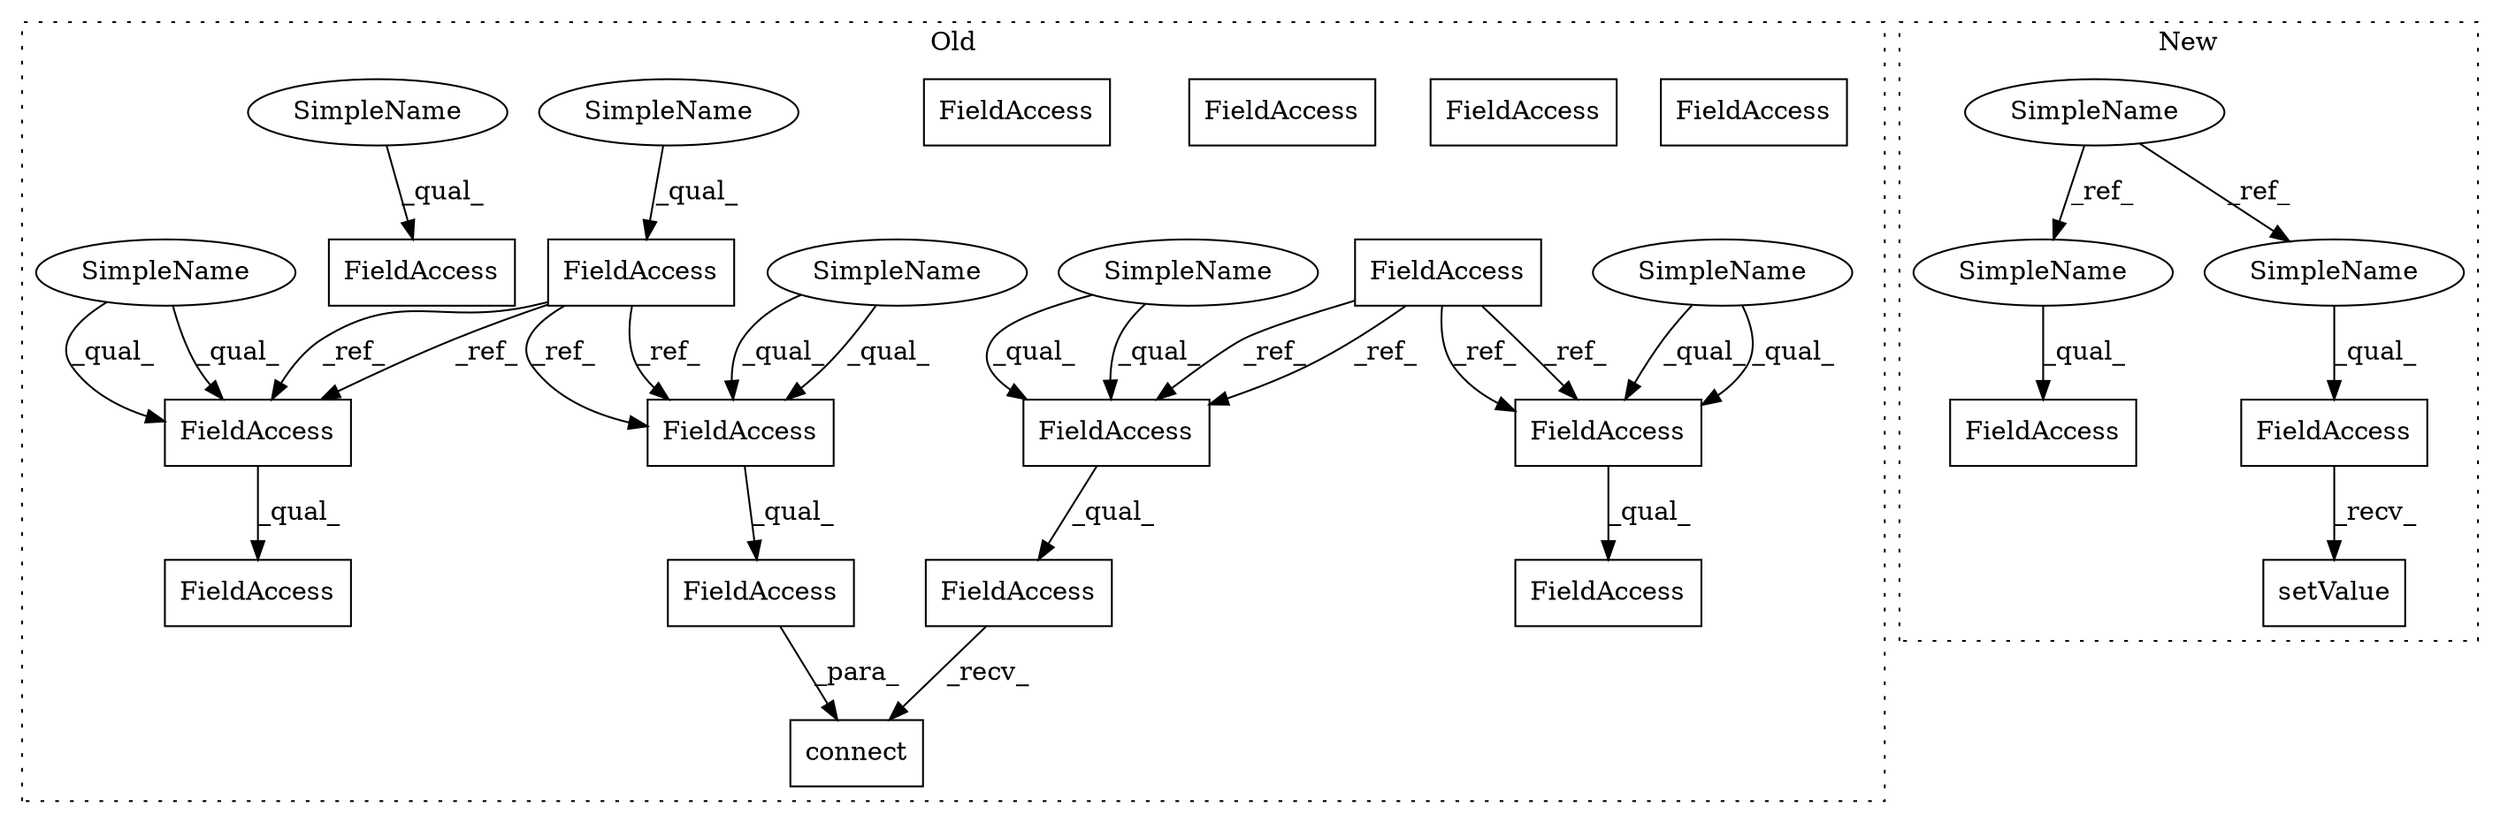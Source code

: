 digraph G {
subgraph cluster0 {
1 [label="connect" a="32" s="3142,3185" l="8,1" shape="box"];
4 [label="FieldAccess" a="22" s="3118" l="23" shape="box"];
5 [label="FieldAccess" a="22" s="3150" l="35" shape="box"];
6 [label="FieldAccess" a="22" s="3003" l="17" shape="box"];
7 [label="FieldAccess" a="22" s="3520" l="26" shape="box"];
8 [label="FieldAccess" a="22" s="3118" l="17" shape="box"];
9 [label="FieldAccess" a="22" s="2954" l="23" shape="box"];
10 [label="FieldAccess" a="22" s="3058" l="23" shape="box"];
11 [label="FieldAccess" a="22" s="3150" l="23" shape="box"];
12 [label="FieldAccess" a="22" s="3058" l="29" shape="box"];
13 [label="FieldAccess" a="22" s="3520" l="17" shape="box"];
16 [label="FieldAccess" a="22" s="3096" l="15" shape="box"];
17 [label="FieldAccess" a="22" s="3118" l="17" shape="box"];
18 [label="FieldAccess" a="22" s="3520" l="17" shape="box"];
21 [label="SimpleName" a="42" s="3150" l="4" shape="ellipse"];
22 [label="SimpleName" a="42" s="3520" l="4" shape="ellipse"];
23 [label="SimpleName" a="42" s="2954" l="4" shape="ellipse"];
24 [label="SimpleName" a="42" s="3118" l="4" shape="ellipse"];
25 [label="SimpleName" a="42" s="3096" l="4" shape="ellipse"];
26 [label="SimpleName" a="42" s="3058" l="4" shape="ellipse"];
27 [label="FieldAccess" a="22" s="3150" l="23" shape="box"];
28 [label="FieldAccess" a="22" s="3058" l="23" shape="box"];
label = "Old";
style="dotted";
}
subgraph cluster1 {
2 [label="setValue" a="32" s="3480,3500" l="9,1" shape="box"];
3 [label="FieldAccess" a="22" s="3464" l="15" shape="box"];
14 [label="SimpleName" a="42" s="2844" l="4" shape="ellipse"];
15 [label="FieldAccess" a="22" s="3507" l="16" shape="box"];
19 [label="SimpleName" a="42" s="3507" l="4" shape="ellipse"];
20 [label="SimpleName" a="42" s="3464" l="4" shape="ellipse"];
label = "New";
style="dotted";
}
3 -> 2 [label="_recv_"];
4 -> 1 [label="_recv_"];
5 -> 1 [label="_para_"];
6 -> 17 [label="_ref_"];
6 -> 18 [label="_ref_"];
6 -> 18 [label="_ref_"];
6 -> 17 [label="_ref_"];
9 -> 28 [label="_ref_"];
9 -> 27 [label="_ref_"];
9 -> 27 [label="_ref_"];
9 -> 28 [label="_ref_"];
14 -> 20 [label="_ref_"];
14 -> 19 [label="_ref_"];
17 -> 4 [label="_qual_"];
18 -> 7 [label="_qual_"];
19 -> 15 [label="_qual_"];
20 -> 3 [label="_qual_"];
21 -> 27 [label="_qual_"];
21 -> 27 [label="_qual_"];
22 -> 18 [label="_qual_"];
22 -> 18 [label="_qual_"];
23 -> 9 [label="_qual_"];
24 -> 17 [label="_qual_"];
24 -> 17 [label="_qual_"];
25 -> 16 [label="_qual_"];
26 -> 28 [label="_qual_"];
26 -> 28 [label="_qual_"];
27 -> 5 [label="_qual_"];
28 -> 12 [label="_qual_"];
}